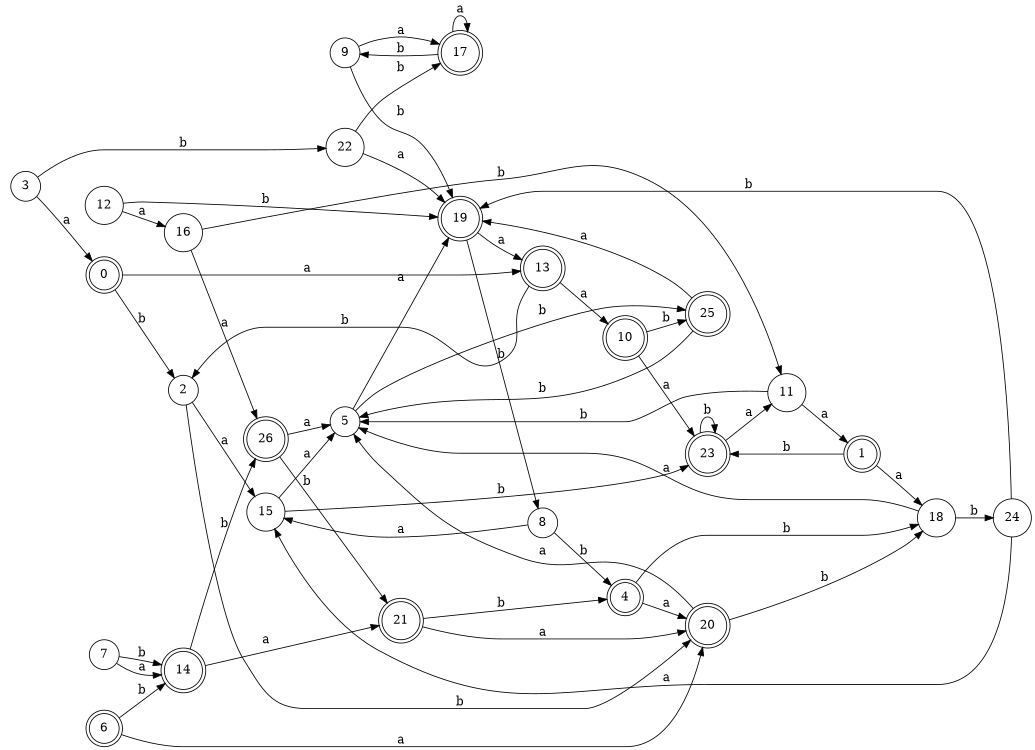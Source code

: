 digraph n22_10 {
__start0 [label="" shape="none"];

rankdir=LR;
size="8,5";

s0 [style="rounded,filled", color="black", fillcolor="white" shape="doublecircle", label="0"];
s1 [style="rounded,filled", color="black", fillcolor="white" shape="doublecircle", label="1"];
s2 [style="filled", color="black", fillcolor="white" shape="circle", label="2"];
s3 [style="filled", color="black", fillcolor="white" shape="circle", label="3"];
s4 [style="rounded,filled", color="black", fillcolor="white" shape="doublecircle", label="4"];
s5 [style="filled", color="black", fillcolor="white" shape="circle", label="5"];
s6 [style="rounded,filled", color="black", fillcolor="white" shape="doublecircle", label="6"];
s7 [style="filled", color="black", fillcolor="white" shape="circle", label="7"];
s8 [style="filled", color="black", fillcolor="white" shape="circle", label="8"];
s9 [style="filled", color="black", fillcolor="white" shape="circle", label="9"];
s10 [style="rounded,filled", color="black", fillcolor="white" shape="doublecircle", label="10"];
s11 [style="filled", color="black", fillcolor="white" shape="circle", label="11"];
s12 [style="filled", color="black", fillcolor="white" shape="circle", label="12"];
s13 [style="rounded,filled", color="black", fillcolor="white" shape="doublecircle", label="13"];
s14 [style="rounded,filled", color="black", fillcolor="white" shape="doublecircle", label="14"];
s15 [style="filled", color="black", fillcolor="white" shape="circle", label="15"];
s16 [style="filled", color="black", fillcolor="white" shape="circle", label="16"];
s17 [style="rounded,filled", color="black", fillcolor="white" shape="doublecircle", label="17"];
s18 [style="filled", color="black", fillcolor="white" shape="circle", label="18"];
s19 [style="rounded,filled", color="black", fillcolor="white" shape="doublecircle", label="19"];
s20 [style="rounded,filled", color="black", fillcolor="white" shape="doublecircle", label="20"];
s21 [style="rounded,filled", color="black", fillcolor="white" shape="doublecircle", label="21"];
s22 [style="filled", color="black", fillcolor="white" shape="circle", label="22"];
s23 [style="rounded,filled", color="black", fillcolor="white" shape="doublecircle", label="23"];
s24 [style="filled", color="black", fillcolor="white" shape="circle", label="24"];
s25 [style="rounded,filled", color="black", fillcolor="white" shape="doublecircle", label="25"];
s26 [style="rounded,filled", color="black", fillcolor="white" shape="doublecircle", label="26"];
s0 -> s13 [label="a"];
s0 -> s2 [label="b"];
s1 -> s18 [label="a"];
s1 -> s23 [label="b"];
s2 -> s15 [label="a"];
s2 -> s20 [label="b"];
s3 -> s0 [label="a"];
s3 -> s22 [label="b"];
s4 -> s20 [label="a"];
s4 -> s18 [label="b"];
s5 -> s19 [label="a"];
s5 -> s25 [label="b"];
s6 -> s20 [label="a"];
s6 -> s14 [label="b"];
s7 -> s14 [label="a"];
s7 -> s14 [label="b"];
s8 -> s15 [label="a"];
s8 -> s4 [label="b"];
s9 -> s17 [label="a"];
s9 -> s19 [label="b"];
s10 -> s23 [label="a"];
s10 -> s25 [label="b"];
s11 -> s1 [label="a"];
s11 -> s5 [label="b"];
s12 -> s16 [label="a"];
s12 -> s19 [label="b"];
s13 -> s10 [label="a"];
s13 -> s2 [label="b"];
s14 -> s21 [label="a"];
s14 -> s26 [label="b"];
s15 -> s5 [label="a"];
s15 -> s23 [label="b"];
s16 -> s26 [label="a"];
s16 -> s11 [label="b"];
s17 -> s17 [label="a"];
s17 -> s9 [label="b"];
s18 -> s5 [label="a"];
s18 -> s24 [label="b"];
s19 -> s13 [label="a"];
s19 -> s8 [label="b"];
s20 -> s5 [label="a"];
s20 -> s18 [label="b"];
s21 -> s20 [label="a"];
s21 -> s4 [label="b"];
s22 -> s19 [label="a"];
s22 -> s17 [label="b"];
s23 -> s11 [label="a"];
s23 -> s23 [label="b"];
s24 -> s15 [label="a"];
s24 -> s19 [label="b"];
s25 -> s19 [label="a"];
s25 -> s5 [label="b"];
s26 -> s5 [label="a"];
s26 -> s21 [label="b"];

}